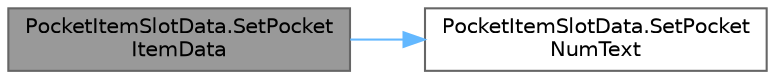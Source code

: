digraph "PocketItemSlotData.SetPocketItemData"
{
 // LATEX_PDF_SIZE
  bgcolor="transparent";
  edge [fontname=Helvetica,fontsize=10,labelfontname=Helvetica,labelfontsize=10];
  node [fontname=Helvetica,fontsize=10,shape=box,height=0.2,width=0.4];
  rankdir="LR";
  Node1 [id="Node000001",label="PocketItemSlotData.SetPocket\lItemData",height=0.2,width=0.4,color="gray40", fillcolor="grey60", style="filled", fontcolor="black",tooltip=" "];
  Node1 -> Node2 [id="edge1_Node000001_Node000002",color="steelblue1",style="solid",tooltip=" "];
  Node2 [id="Node000002",label="PocketItemSlotData.SetPocket\lNumText",height=0.2,width=0.4,color="grey40", fillcolor="white", style="filled",URL="$class_pocket_item_slot_data.html#aac0388b040f17a518fb74dabe0578790",tooltip=" "];
}
